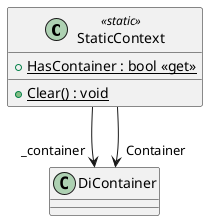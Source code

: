 @startuml
class StaticContext <<static>> {
    + {static} Clear() : void
    + {static} HasContainer : bool <<get>>
}
StaticContext --> "_container" DiContainer
StaticContext --> "Container" DiContainer
@enduml
